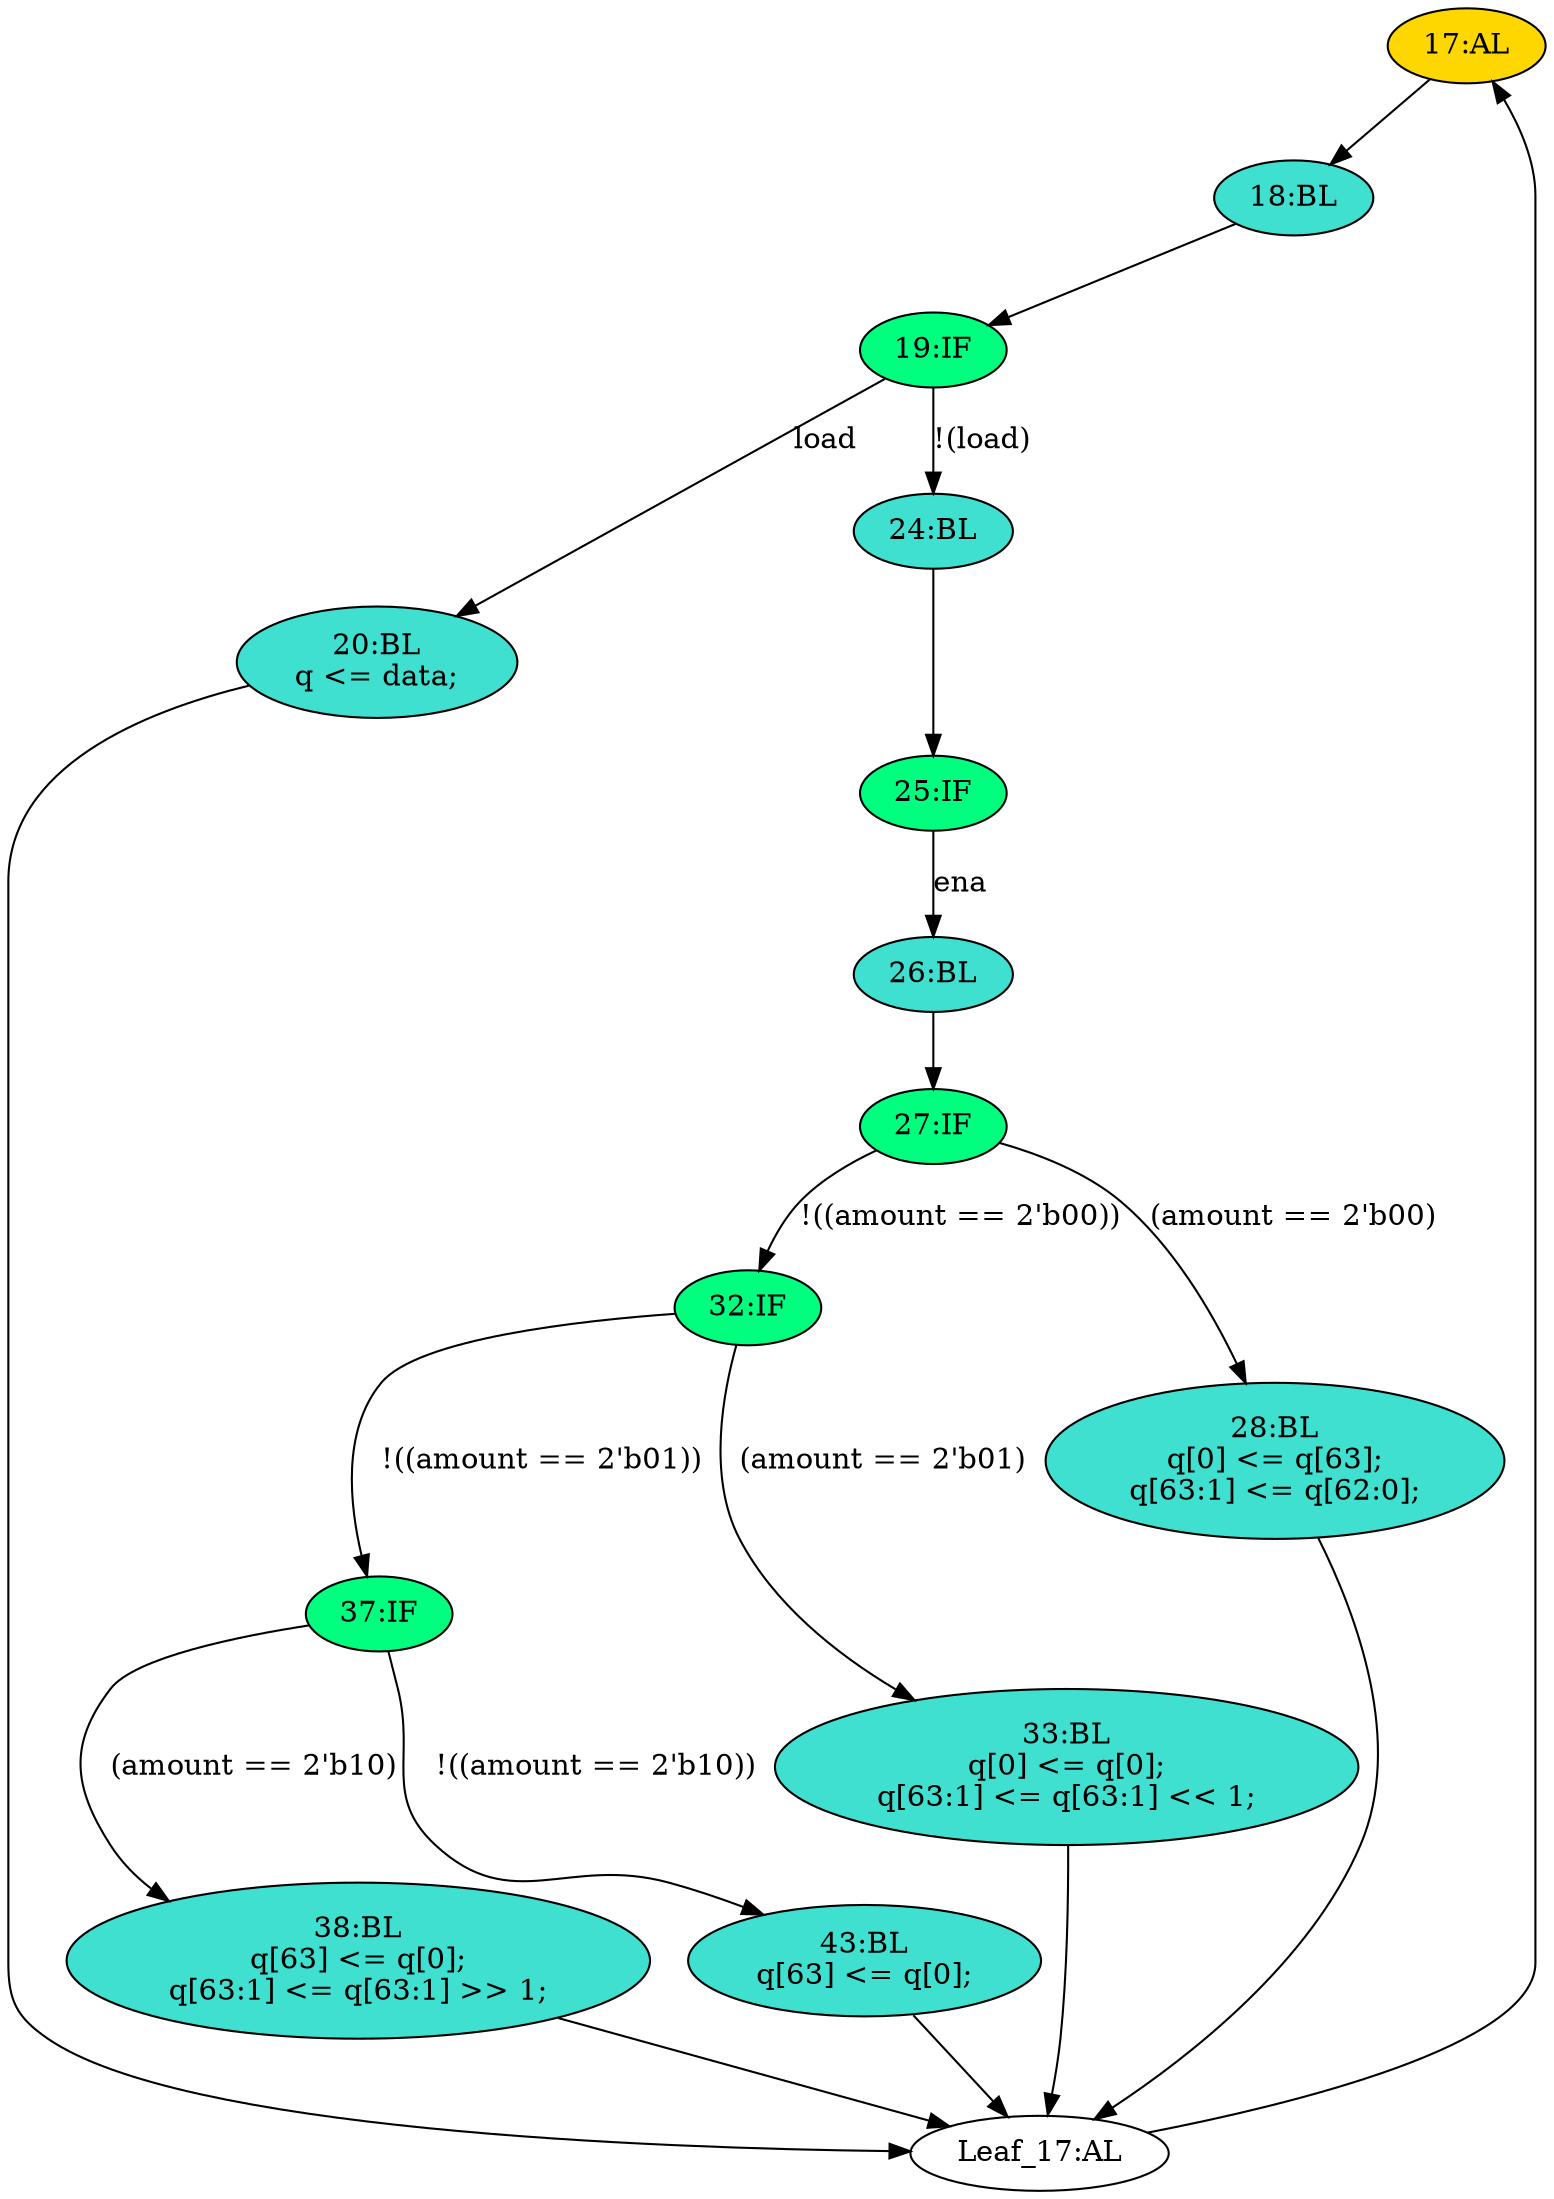 strict digraph "compose( ,  )" {
	node [label="\N"];
	"17:AL"	[ast="<pyverilog.vparser.ast.Always object at 0x7f42351371d0>",
		clk_sens=True,
		fillcolor=gold,
		label="17:AL",
		sens="['clk']",
		statements="[]",
		style=filled,
		typ=Always,
		use_var="['load', 'ena', 'amount', 'data', 'q']"];
	"18:BL"	[ast="<pyverilog.vparser.ast.Block object at 0x7f4235124d10>",
		fillcolor=turquoise,
		label="18:BL",
		statements="[]",
		style=filled,
		typ=Block];
	"17:AL" -> "18:BL"	[cond="[]",
		lineno=None];
	"27:IF"	[ast="<pyverilog.vparser.ast.IfStatement object at 0x7f42385a5190>",
		fillcolor=springgreen,
		label="27:IF",
		statements="[]",
		style=filled,
		typ=IfStatement];
	"32:IF"	[ast="<pyverilog.vparser.ast.IfStatement object at 0x7f4234d98a50>",
		fillcolor=springgreen,
		label="32:IF",
		statements="[]",
		style=filled,
		typ=IfStatement];
	"27:IF" -> "32:IF"	[cond="['amount']",
		label="!((amount == 2'b00))",
		lineno=27];
	"28:BL"	[ast="<pyverilog.vparser.ast.Block object at 0x7f4235541610>",
		fillcolor=turquoise,
		label="28:BL
q[0] <= q[63];
q[63:1] <= q[62:0];",
		statements="[<pyverilog.vparser.ast.NonblockingSubstitution object at 0x7f4235127750>, <pyverilog.vparser.ast.NonblockingSubstitution object \
at 0x7f4235127290>]",
		style=filled,
		typ=Block];
	"27:IF" -> "28:BL"	[cond="['amount']",
		label="(amount == 2'b00)",
		lineno=27];
	"20:BL"	[ast="<pyverilog.vparser.ast.Block object at 0x7f4235137090>",
		fillcolor=turquoise,
		label="20:BL
q <= data;",
		statements="[<pyverilog.vparser.ast.NonblockingSubstitution object at 0x7f4235124210>]",
		style=filled,
		typ=Block];
	"Leaf_17:AL"	[def_var="['q']",
		label="Leaf_17:AL"];
	"20:BL" -> "Leaf_17:AL"	[cond="[]",
		lineno=None];
	"37:IF"	[ast="<pyverilog.vparser.ast.IfStatement object at 0x7f4234d98690>",
		fillcolor=springgreen,
		label="37:IF",
		statements="[]",
		style=filled,
		typ=IfStatement];
	"38:BL"	[ast="<pyverilog.vparser.ast.Block object at 0x7f4234d98f50>",
		fillcolor=turquoise,
		label="38:BL
q[63] <= q[0];
q[63:1] <= q[63:1] >> 1;",
		statements="[<pyverilog.vparser.ast.NonblockingSubstitution object at 0x7f4234d98ad0>, <pyverilog.vparser.ast.NonblockingSubstitution object \
at 0x7f4234d982d0>]",
		style=filled,
		typ=Block];
	"37:IF" -> "38:BL"	[cond="['amount']",
		label="(amount == 2'b10)",
		lineno=37];
	"43:BL"	[ast="<pyverilog.vparser.ast.Block object at 0x7f4234d98e10>",
		fillcolor=turquoise,
		label="43:BL
q[63] <= q[0];",
		statements="[<pyverilog.vparser.ast.NonblockingSubstitution object at 0x7f4234d988d0>]",
		style=filled,
		typ=Block];
	"37:IF" -> "43:BL"	[cond="['amount']",
		label="!((amount == 2'b10))",
		lineno=37];
	"24:BL"	[ast="<pyverilog.vparser.ast.Block object at 0x7f4235124ed0>",
		fillcolor=turquoise,
		label="24:BL",
		statements="[]",
		style=filled,
		typ=Block];
	"25:IF"	[ast="<pyverilog.vparser.ast.IfStatement object at 0x7f42350cebd0>",
		fillcolor=springgreen,
		label="25:IF",
		statements="[]",
		style=filled,
		typ=IfStatement];
	"24:BL" -> "25:IF"	[cond="[]",
		lineno=None];
	"19:IF"	[ast="<pyverilog.vparser.ast.IfStatement object at 0x7f4235124610>",
		fillcolor=springgreen,
		label="19:IF",
		statements="[]",
		style=filled,
		typ=IfStatement];
	"19:IF" -> "20:BL"	[cond="['load']",
		label=load,
		lineno=19];
	"19:IF" -> "24:BL"	[cond="['load']",
		label="!(load)",
		lineno=19];
	"18:BL" -> "19:IF"	[cond="[]",
		lineno=None];
	"38:BL" -> "Leaf_17:AL"	[cond="[]",
		lineno=None];
	"26:BL"	[ast="<pyverilog.vparser.ast.Block object at 0x7f42350ce4d0>",
		fillcolor=turquoise,
		label="26:BL",
		statements="[]",
		style=filled,
		typ=Block];
	"25:IF" -> "26:BL"	[cond="['ena']",
		label=ena,
		lineno=25];
	"33:BL"	[ast="<pyverilog.vparser.ast.Block object at 0x7f4234d98cd0>",
		fillcolor=turquoise,
		label="33:BL
q[0] <= q[0];
q[63:1] <= q[63:1] << 1;",
		statements="[<pyverilog.vparser.ast.NonblockingSubstitution object at 0x7f4235146550>, <pyverilog.vparser.ast.NonblockingSubstitution object \
at 0x7f4234d98810>]",
		style=filled,
		typ=Block];
	"33:BL" -> "Leaf_17:AL"	[cond="[]",
		lineno=None];
	"32:IF" -> "37:IF"	[cond="['amount']",
		label="!((amount == 2'b01))",
		lineno=32];
	"32:IF" -> "33:BL"	[cond="['amount']",
		label="(amount == 2'b01)",
		lineno=32];
	"26:BL" -> "27:IF"	[cond="[]",
		lineno=None];
	"43:BL" -> "Leaf_17:AL"	[cond="[]",
		lineno=None];
	"Leaf_17:AL" -> "17:AL";
	"28:BL" -> "Leaf_17:AL"	[cond="[]",
		lineno=None];
}
